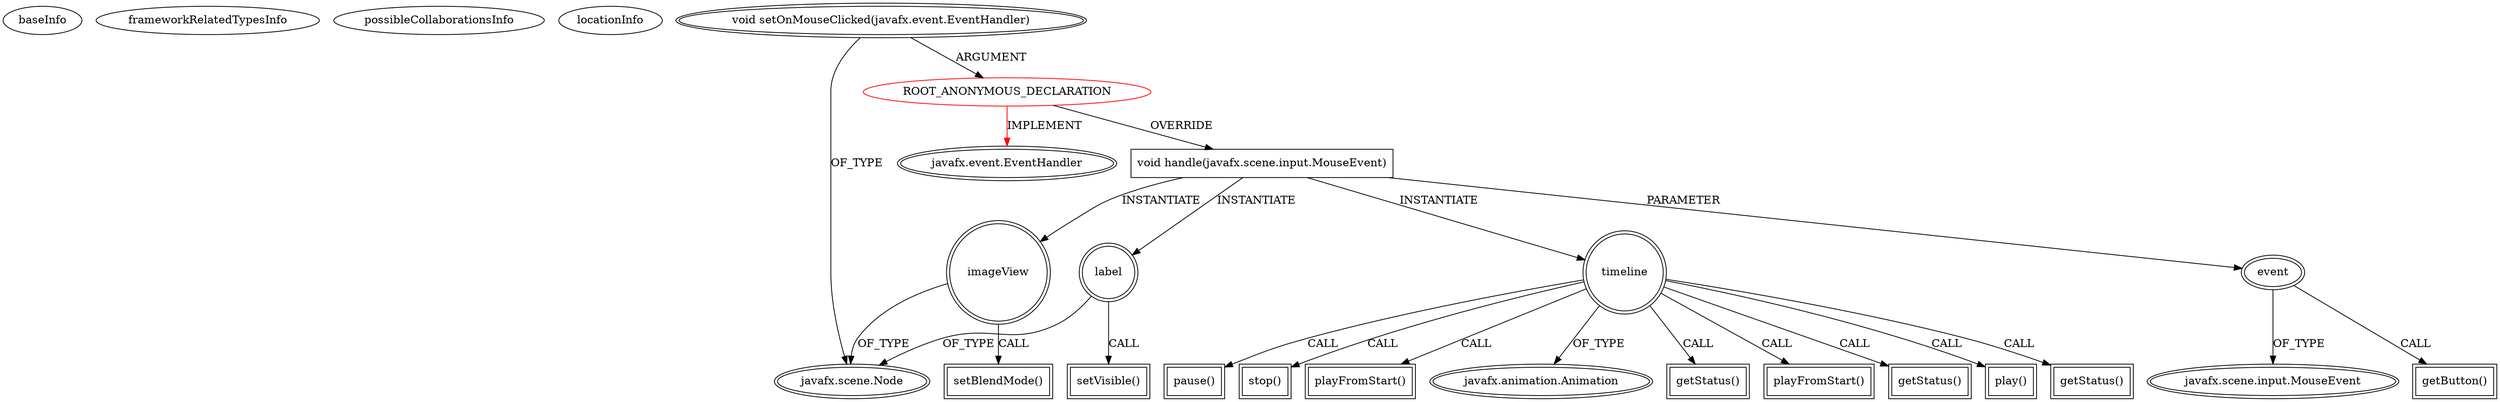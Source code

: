 digraph {
baseInfo[graphId=2275,category="extension_graph",isAnonymous=true,possibleRelation=false]
frameworkRelatedTypesInfo[0="javafx.event.EventHandler"]
possibleCollaborationsInfo[]
locationInfo[projectName="chiggy88-proj-lol-2014",filePath="/chiggy88-proj-lol-2014/proj-lol-2014-master/src/main/java/ch/chiggy/development/leaguetimer/service/MonsterFactory.java",contextSignature="javafx.scene.layout.AnchorPane createMonster(NpcMonster)",graphId="2275"]
0[label="ROOT_ANONYMOUS_DECLARATION",vertexType="ROOT_ANONYMOUS_DECLARATION",isFrameworkType=false,color=red]
1[label="javafx.event.EventHandler",vertexType="FRAMEWORK_INTERFACE_TYPE",isFrameworkType=true,peripheries=2]
2[label="void setOnMouseClicked(javafx.event.EventHandler)",vertexType="OUTSIDE_CALL",isFrameworkType=true,peripheries=2]
3[label="javafx.scene.Node",vertexType="FRAMEWORK_CLASS_TYPE",isFrameworkType=true,peripheries=2]
4[label="void handle(javafx.scene.input.MouseEvent)",vertexType="OVERRIDING_METHOD_DECLARATION",isFrameworkType=false,shape=box]
5[label="event",vertexType="PARAMETER_DECLARATION",isFrameworkType=true,peripheries=2]
6[label="javafx.scene.input.MouseEvent",vertexType="FRAMEWORK_CLASS_TYPE",isFrameworkType=true,peripheries=2]
7[label="imageView",vertexType="VARIABLE_EXPRESION",isFrameworkType=true,peripheries=2,shape=circle]
8[label="setBlendMode()",vertexType="INSIDE_CALL",isFrameworkType=true,peripheries=2,shape=box]
10[label="label",vertexType="VARIABLE_EXPRESION",isFrameworkType=true,peripheries=2,shape=circle]
11[label="setVisible()",vertexType="INSIDE_CALL",isFrameworkType=true,peripheries=2,shape=box]
14[label="getButton()",vertexType="INSIDE_CALL",isFrameworkType=true,peripheries=2,shape=box]
15[label="timeline",vertexType="VARIABLE_EXPRESION",isFrameworkType=true,peripheries=2,shape=circle]
17[label="javafx.animation.Animation",vertexType="FRAMEWORK_CLASS_TYPE",isFrameworkType=true,peripheries=2]
16[label="getStatus()",vertexType="INSIDE_CALL",isFrameworkType=true,peripheries=2,shape=box]
19[label="playFromStart()",vertexType="INSIDE_CALL",isFrameworkType=true,peripheries=2,shape=box]
21[label="getStatus()",vertexType="INSIDE_CALL",isFrameworkType=true,peripheries=2,shape=box]
23[label="play()",vertexType="INSIDE_CALL",isFrameworkType=true,peripheries=2,shape=box]
25[label="getStatus()",vertexType="INSIDE_CALL",isFrameworkType=true,peripheries=2,shape=box]
27[label="pause()",vertexType="INSIDE_CALL",isFrameworkType=true,peripheries=2,shape=box]
29[label="stop()",vertexType="INSIDE_CALL",isFrameworkType=true,peripheries=2,shape=box]
31[label="playFromStart()",vertexType="INSIDE_CALL",isFrameworkType=true,peripheries=2,shape=box]
0->1[label="IMPLEMENT",color=red]
2->0[label="ARGUMENT"]
2->3[label="OF_TYPE"]
0->4[label="OVERRIDE"]
5->6[label="OF_TYPE"]
4->5[label="PARAMETER"]
4->7[label="INSTANTIATE"]
7->3[label="OF_TYPE"]
7->8[label="CALL"]
4->10[label="INSTANTIATE"]
10->3[label="OF_TYPE"]
10->11[label="CALL"]
5->14[label="CALL"]
4->15[label="INSTANTIATE"]
15->17[label="OF_TYPE"]
15->16[label="CALL"]
15->19[label="CALL"]
15->21[label="CALL"]
15->23[label="CALL"]
15->25[label="CALL"]
15->27[label="CALL"]
15->29[label="CALL"]
15->31[label="CALL"]
}
